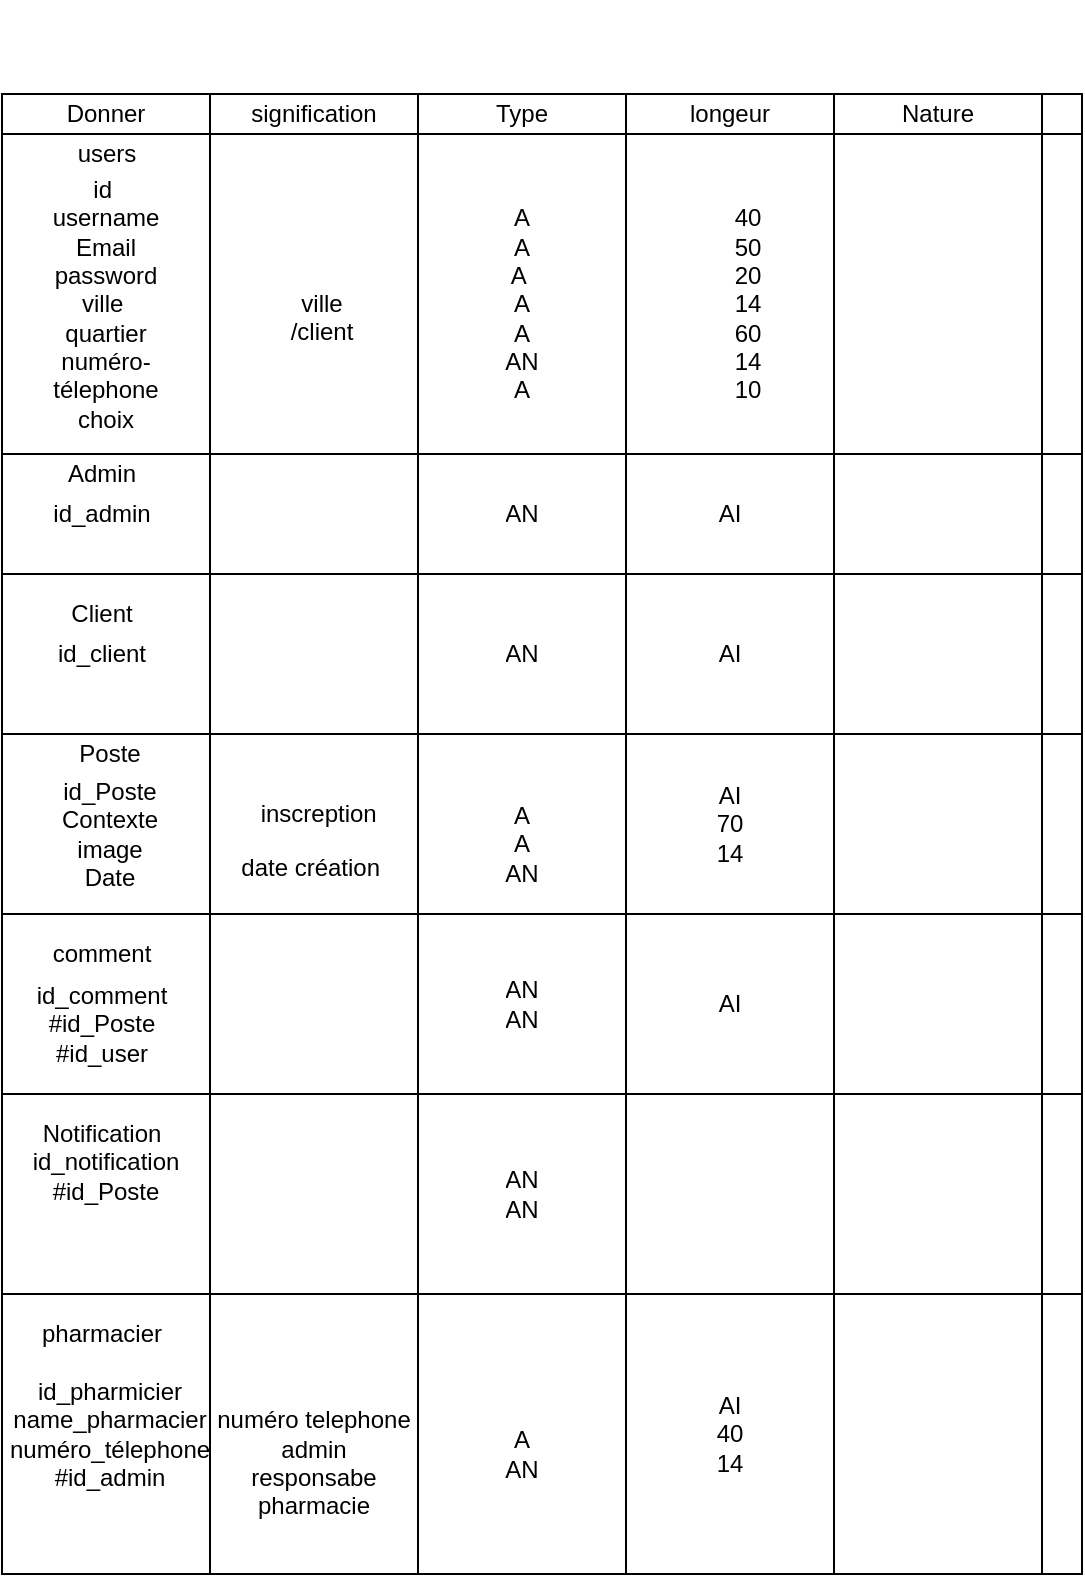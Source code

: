 <mxfile>
    <diagram id="BJwxrMU--mga98uB5J94" name="Page-1">
        <mxGraphModel dx="1056" dy="1622" grid="1" gridSize="10" guides="1" tooltips="1" connect="1" arrows="1" fold="1" page="1" pageScale="1" pageWidth="827" pageHeight="1169" math="0" shadow="0">
            <root>
                <mxCell id="0"/>
                <mxCell id="1" parent="0"/>
                <mxCell id="2" value="" style="shape=table;html=1;whiteSpace=wrap;startSize=0;container=1;collapsible=0;childLayout=tableLayout;" parent="1" vertex="1">
                    <mxGeometry x="40" width="540.0" height="740" as="geometry"/>
                </mxCell>
                <mxCell id="3" value="" style="shape=partialRectangle;html=1;whiteSpace=wrap;collapsible=0;dropTarget=0;pointerEvents=0;fillColor=none;top=0;left=0;bottom=0;right=0;points=[[0,0.5],[1,0.5]];portConstraint=eastwest;" parent="2" vertex="1">
                    <mxGeometry width="540.0" height="20" as="geometry"/>
                </mxCell>
                <mxCell id="70" value="&lt;span&gt;Donner&lt;/span&gt;" style="shape=partialRectangle;html=1;whiteSpace=wrap;connectable=0;overflow=hidden;fillColor=none;top=0;left=0;bottom=0;right=0;" parent="3" vertex="1">
                    <mxGeometry width="104" height="20" as="geometry"/>
                </mxCell>
                <mxCell id="4" value="&lt;span&gt;signification&lt;/span&gt;" style="shape=partialRectangle;html=1;whiteSpace=wrap;connectable=0;overflow=hidden;fillColor=none;top=0;left=0;bottom=0;right=0;" parent="3" vertex="1">
                    <mxGeometry x="104" width="104" height="20" as="geometry"/>
                </mxCell>
                <mxCell id="5" value="&lt;span&gt;Type&lt;/span&gt;" style="shape=partialRectangle;html=1;whiteSpace=wrap;connectable=0;overflow=hidden;fillColor=none;top=0;left=0;bottom=0;right=0;" parent="3" vertex="1">
                    <mxGeometry x="208" width="104" height="20" as="geometry"/>
                </mxCell>
                <mxCell id="6" value="&lt;span&gt;longeur&lt;/span&gt;" style="shape=partialRectangle;html=1;whiteSpace=wrap;connectable=0;overflow=hidden;fillColor=none;top=0;left=0;bottom=0;right=0;" parent="3" vertex="1">
                    <mxGeometry x="312" width="104" height="20" as="geometry"/>
                </mxCell>
                <mxCell id="7" value="&lt;span&gt;Nature&lt;/span&gt;" style="shape=partialRectangle;html=1;whiteSpace=wrap;connectable=0;overflow=hidden;fillColor=none;top=0;left=0;bottom=0;right=0;" parent="3" vertex="1">
                    <mxGeometry x="416" width="104" height="20" as="geometry"/>
                </mxCell>
                <mxCell id="8" value="" style="shape=partialRectangle;html=1;whiteSpace=wrap;connectable=0;overflow=hidden;fillColor=none;top=0;left=0;bottom=0;right=0;" parent="3" vertex="1">
                    <mxGeometry x="520" width="20" height="20" as="geometry"/>
                </mxCell>
                <mxCell id="9" value="" style="shape=partialRectangle;html=1;whiteSpace=wrap;collapsible=0;dropTarget=0;pointerEvents=0;fillColor=none;top=0;left=0;bottom=0;right=0;points=[[0,0.5],[1,0.5]];portConstraint=eastwest;" parent="2" vertex="1">
                    <mxGeometry y="20" width="540.0" height="160" as="geometry"/>
                </mxCell>
                <mxCell id="71" style="shape=partialRectangle;html=1;whiteSpace=wrap;connectable=0;overflow=hidden;fillColor=none;top=0;left=0;bottom=0;right=0;" parent="9" vertex="1">
                    <mxGeometry width="104" height="160" as="geometry"/>
                </mxCell>
                <mxCell id="10" value="" style="shape=partialRectangle;html=1;whiteSpace=wrap;connectable=0;overflow=hidden;fillColor=none;top=0;left=0;bottom=0;right=0;" parent="9" vertex="1">
                    <mxGeometry x="104" width="104" height="160" as="geometry"/>
                </mxCell>
                <mxCell id="11" value="" style="shape=partialRectangle;html=1;whiteSpace=wrap;connectable=0;overflow=hidden;fillColor=none;top=0;left=0;bottom=0;right=0;" parent="9" vertex="1">
                    <mxGeometry x="208" width="104" height="160" as="geometry"/>
                </mxCell>
                <mxCell id="12" value="" style="shape=partialRectangle;html=1;whiteSpace=wrap;connectable=0;overflow=hidden;fillColor=none;top=0;left=0;bottom=0;right=0;" parent="9" vertex="1">
                    <mxGeometry x="312" width="104" height="160" as="geometry"/>
                </mxCell>
                <mxCell id="13" value="" style="shape=partialRectangle;html=1;whiteSpace=wrap;connectable=0;overflow=hidden;fillColor=none;top=0;left=0;bottom=0;right=0;" parent="9" vertex="1">
                    <mxGeometry x="416" width="104" height="160" as="geometry"/>
                </mxCell>
                <mxCell id="14" value="" style="shape=partialRectangle;html=1;whiteSpace=wrap;connectable=0;overflow=hidden;fillColor=none;top=0;left=0;bottom=0;right=0;" parent="9" vertex="1">
                    <mxGeometry x="520" width="20" height="160" as="geometry"/>
                </mxCell>
                <mxCell id="15" value="" style="shape=partialRectangle;html=1;whiteSpace=wrap;collapsible=0;dropTarget=0;pointerEvents=0;fillColor=none;top=0;left=0;bottom=0;right=0;points=[[0,0.5],[1,0.5]];portConstraint=eastwest;" parent="2" vertex="1">
                    <mxGeometry y="180" width="540.0" height="60" as="geometry"/>
                </mxCell>
                <mxCell id="72" style="shape=partialRectangle;html=1;whiteSpace=wrap;connectable=0;overflow=hidden;fillColor=none;top=0;left=0;bottom=0;right=0;" parent="15" vertex="1">
                    <mxGeometry width="104" height="60" as="geometry"/>
                </mxCell>
                <mxCell id="16" value="" style="shape=partialRectangle;html=1;whiteSpace=wrap;connectable=0;overflow=hidden;fillColor=none;top=0;left=0;bottom=0;right=0;" parent="15" vertex="1">
                    <mxGeometry x="104" width="104" height="60" as="geometry"/>
                </mxCell>
                <mxCell id="17" value="AN" style="shape=partialRectangle;html=1;whiteSpace=wrap;connectable=0;overflow=hidden;fillColor=none;top=0;left=0;bottom=0;right=0;" parent="15" vertex="1">
                    <mxGeometry x="208" width="104" height="60" as="geometry"/>
                </mxCell>
                <mxCell id="18" value="AI" style="shape=partialRectangle;html=1;whiteSpace=wrap;connectable=0;overflow=hidden;fillColor=none;top=0;left=0;bottom=0;right=0;" parent="15" vertex="1">
                    <mxGeometry x="312" width="104" height="60" as="geometry"/>
                </mxCell>
                <mxCell id="19" value="" style="shape=partialRectangle;html=1;whiteSpace=wrap;connectable=0;overflow=hidden;fillColor=none;top=0;left=0;bottom=0;right=0;" parent="15" vertex="1">
                    <mxGeometry x="416" width="104" height="60" as="geometry"/>
                </mxCell>
                <mxCell id="20" value="" style="shape=partialRectangle;html=1;whiteSpace=wrap;connectable=0;overflow=hidden;fillColor=none;top=0;left=0;bottom=0;right=0;" parent="15" vertex="1">
                    <mxGeometry x="520" width="20" height="60" as="geometry"/>
                </mxCell>
                <mxCell id="21" value="" style="shape=partialRectangle;html=1;whiteSpace=wrap;collapsible=0;dropTarget=0;pointerEvents=0;fillColor=none;top=0;left=0;bottom=0;right=0;points=[[0,0.5],[1,0.5]];portConstraint=eastwest;" parent="2" vertex="1">
                    <mxGeometry y="240" width="540.0" height="80" as="geometry"/>
                </mxCell>
                <mxCell id="73" style="shape=partialRectangle;html=1;whiteSpace=wrap;connectable=0;overflow=hidden;fillColor=none;top=0;left=0;bottom=0;right=0;" parent="21" vertex="1">
                    <mxGeometry width="104" height="80" as="geometry"/>
                </mxCell>
                <mxCell id="22" value="" style="shape=partialRectangle;html=1;whiteSpace=wrap;connectable=0;overflow=hidden;fillColor=none;top=0;left=0;bottom=0;right=0;" parent="21" vertex="1">
                    <mxGeometry x="104" width="104" height="80" as="geometry"/>
                </mxCell>
                <mxCell id="23" value="AN" style="shape=partialRectangle;html=1;whiteSpace=wrap;connectable=0;overflow=hidden;fillColor=none;top=0;left=0;bottom=0;right=0;" parent="21" vertex="1">
                    <mxGeometry x="208" width="104" height="80" as="geometry"/>
                </mxCell>
                <mxCell id="24" value="AI" style="shape=partialRectangle;html=1;whiteSpace=wrap;connectable=0;overflow=hidden;fillColor=none;top=0;left=0;bottom=0;right=0;" parent="21" vertex="1">
                    <mxGeometry x="312" width="104" height="80" as="geometry"/>
                </mxCell>
                <mxCell id="25" value="" style="shape=partialRectangle;html=1;whiteSpace=wrap;connectable=0;overflow=hidden;fillColor=none;top=0;left=0;bottom=0;right=0;" parent="21" vertex="1">
                    <mxGeometry x="416" width="104" height="80" as="geometry"/>
                </mxCell>
                <mxCell id="26" value="" style="shape=partialRectangle;html=1;whiteSpace=wrap;connectable=0;overflow=hidden;fillColor=none;top=0;left=0;bottom=0;right=0;" parent="21" vertex="1">
                    <mxGeometry x="520" width="20" height="80" as="geometry"/>
                </mxCell>
                <mxCell id="27" value="" style="shape=partialRectangle;html=1;whiteSpace=wrap;collapsible=0;dropTarget=0;pointerEvents=0;fillColor=none;top=0;left=0;bottom=0;right=0;points=[[0,0.5],[1,0.5]];portConstraint=eastwest;" parent="2" vertex="1">
                    <mxGeometry y="320" width="540.0" height="90" as="geometry"/>
                </mxCell>
                <mxCell id="74" style="shape=partialRectangle;html=1;whiteSpace=wrap;connectable=0;overflow=hidden;fillColor=none;top=0;left=0;bottom=0;right=0;" parent="27" vertex="1">
                    <mxGeometry width="104" height="90" as="geometry"/>
                </mxCell>
                <mxCell id="28" value="&lt;br&gt;&lt;br&gt;&lt;br&gt;date création&amp;nbsp;" style="shape=partialRectangle;html=1;whiteSpace=wrap;connectable=0;overflow=hidden;fillColor=none;top=0;left=0;bottom=0;right=0;" parent="27" vertex="1">
                    <mxGeometry x="104" width="104" height="90" as="geometry"/>
                </mxCell>
                <mxCell id="29" value="" style="shape=partialRectangle;html=1;whiteSpace=wrap;connectable=0;overflow=hidden;fillColor=none;top=0;left=0;bottom=0;right=0;" parent="27" vertex="1">
                    <mxGeometry x="208" width="104" height="90" as="geometry"/>
                </mxCell>
                <mxCell id="30" value="AI&lt;br&gt;70&lt;br&gt;14" style="shape=partialRectangle;html=1;whiteSpace=wrap;connectable=0;overflow=hidden;fillColor=none;top=0;left=0;bottom=0;right=0;" parent="27" vertex="1">
                    <mxGeometry x="312" width="104" height="90" as="geometry"/>
                </mxCell>
                <mxCell id="31" value="" style="shape=partialRectangle;html=1;whiteSpace=wrap;connectable=0;overflow=hidden;fillColor=none;top=0;left=0;bottom=0;right=0;" parent="27" vertex="1">
                    <mxGeometry x="416" width="104" height="90" as="geometry"/>
                </mxCell>
                <mxCell id="32" value="" style="shape=partialRectangle;html=1;whiteSpace=wrap;connectable=0;overflow=hidden;fillColor=none;top=0;left=0;bottom=0;right=0;" parent="27" vertex="1">
                    <mxGeometry x="520" width="20" height="90" as="geometry"/>
                </mxCell>
                <mxCell id="33" value="" style="shape=partialRectangle;html=1;whiteSpace=wrap;collapsible=0;dropTarget=0;pointerEvents=0;fillColor=none;top=0;left=0;bottom=0;right=0;points=[[0,0.5],[1,0.5]];portConstraint=eastwest;" parent="2" vertex="1">
                    <mxGeometry y="410" width="540.0" height="90" as="geometry"/>
                </mxCell>
                <mxCell id="75" style="shape=partialRectangle;html=1;whiteSpace=wrap;connectable=0;overflow=hidden;fillColor=none;top=0;left=0;bottom=0;right=0;" parent="33" vertex="1">
                    <mxGeometry width="104" height="90" as="geometry"/>
                </mxCell>
                <mxCell id="34" value="" style="shape=partialRectangle;html=1;whiteSpace=wrap;connectable=0;overflow=hidden;fillColor=none;top=0;left=0;bottom=0;right=0;" parent="33" vertex="1">
                    <mxGeometry x="104" width="104" height="90" as="geometry"/>
                </mxCell>
                <mxCell id="35" value="AN&lt;br&gt;AN" style="shape=partialRectangle;html=1;whiteSpace=wrap;connectable=0;overflow=hidden;fillColor=none;top=0;left=0;bottom=0;right=0;" parent="33" vertex="1">
                    <mxGeometry x="208" width="104" height="90" as="geometry"/>
                </mxCell>
                <mxCell id="36" value="AI" style="shape=partialRectangle;html=1;whiteSpace=wrap;connectable=0;overflow=hidden;fillColor=none;top=0;left=0;bottom=0;right=0;" parent="33" vertex="1">
                    <mxGeometry x="312" width="104" height="90" as="geometry"/>
                </mxCell>
                <mxCell id="37" value="" style="shape=partialRectangle;html=1;whiteSpace=wrap;connectable=0;overflow=hidden;fillColor=none;top=0;left=0;bottom=0;right=0;" parent="33" vertex="1">
                    <mxGeometry x="416" width="104" height="90" as="geometry"/>
                </mxCell>
                <mxCell id="38" value="" style="shape=partialRectangle;html=1;whiteSpace=wrap;connectable=0;overflow=hidden;fillColor=none;top=0;left=0;bottom=0;right=0;" parent="33" vertex="1">
                    <mxGeometry x="520" width="20" height="90" as="geometry"/>
                </mxCell>
                <mxCell id="39" value="" style="shape=partialRectangle;html=1;whiteSpace=wrap;collapsible=0;dropTarget=0;pointerEvents=0;fillColor=none;top=0;left=0;bottom=0;right=0;points=[[0,0.5],[1,0.5]];portConstraint=eastwest;" parent="2" vertex="1">
                    <mxGeometry y="500" width="540.0" height="100" as="geometry"/>
                </mxCell>
                <mxCell id="76" style="shape=partialRectangle;html=1;whiteSpace=wrap;connectable=0;overflow=hidden;fillColor=none;top=0;left=0;bottom=0;right=0;" parent="39" vertex="1">
                    <mxGeometry width="104" height="100" as="geometry"/>
                </mxCell>
                <mxCell id="40" value="" style="shape=partialRectangle;html=1;whiteSpace=wrap;connectable=0;overflow=hidden;fillColor=none;top=0;left=0;bottom=0;right=0;" parent="39" vertex="1">
                    <mxGeometry x="104" width="104" height="100" as="geometry"/>
                </mxCell>
                <mxCell id="41" value="AN&lt;br&gt;AN" style="shape=partialRectangle;html=1;whiteSpace=wrap;connectable=0;overflow=hidden;fillColor=none;top=0;left=0;bottom=0;right=0;" parent="39" vertex="1">
                    <mxGeometry x="208" width="104" height="100" as="geometry"/>
                </mxCell>
                <mxCell id="42" value="" style="shape=partialRectangle;html=1;whiteSpace=wrap;connectable=0;overflow=hidden;fillColor=none;top=0;left=0;bottom=0;right=0;" parent="39" vertex="1">
                    <mxGeometry x="312" width="104" height="100" as="geometry"/>
                </mxCell>
                <mxCell id="43" value="" style="shape=partialRectangle;html=1;whiteSpace=wrap;connectable=0;overflow=hidden;fillColor=none;top=0;left=0;bottom=0;right=0;" parent="39" vertex="1">
                    <mxGeometry x="416" width="104" height="100" as="geometry"/>
                </mxCell>
                <mxCell id="44" value="" style="shape=partialRectangle;html=1;whiteSpace=wrap;connectable=0;overflow=hidden;fillColor=none;top=0;left=0;bottom=0;right=0;" parent="39" vertex="1">
                    <mxGeometry x="520" width="20" height="100" as="geometry"/>
                </mxCell>
                <mxCell id="45" value="" style="shape=partialRectangle;html=1;whiteSpace=wrap;collapsible=0;dropTarget=0;pointerEvents=0;fillColor=none;top=0;left=0;bottom=0;right=0;points=[[0,0.5],[1,0.5]];portConstraint=eastwest;" parent="2" vertex="1">
                    <mxGeometry y="600" width="540.0" height="140" as="geometry"/>
                </mxCell>
                <mxCell id="77" style="shape=partialRectangle;html=1;whiteSpace=wrap;connectable=0;overflow=hidden;fillColor=none;top=0;left=0;bottom=0;right=0;" parent="45" vertex="1">
                    <mxGeometry width="104" height="140" as="geometry"/>
                </mxCell>
                <mxCell id="46" value="&lt;br&gt;&lt;br&gt;numéro telephone admin&lt;br&gt;responsabe pharmacie" style="shape=partialRectangle;html=1;whiteSpace=wrap;connectable=0;overflow=hidden;fillColor=none;top=0;left=0;bottom=0;right=0;" parent="45" vertex="1">
                    <mxGeometry x="104" width="104" height="140" as="geometry"/>
                </mxCell>
                <mxCell id="47" value="" style="shape=partialRectangle;html=1;whiteSpace=wrap;connectable=0;overflow=hidden;fillColor=none;top=0;left=0;bottom=0;right=0;" parent="45" vertex="1">
                    <mxGeometry x="208" width="104" height="140" as="geometry"/>
                </mxCell>
                <mxCell id="48" value="AI&lt;br&gt;40&lt;br&gt;14" style="shape=partialRectangle;html=1;whiteSpace=wrap;connectable=0;overflow=hidden;fillColor=none;top=0;left=0;bottom=0;right=0;" parent="45" vertex="1">
                    <mxGeometry x="312" width="104" height="140" as="geometry"/>
                </mxCell>
                <mxCell id="49" value="" style="shape=partialRectangle;html=1;whiteSpace=wrap;connectable=0;overflow=hidden;fillColor=none;top=0;left=0;bottom=0;right=0;" parent="45" vertex="1">
                    <mxGeometry x="416" width="104" height="140" as="geometry"/>
                </mxCell>
                <mxCell id="50" value="" style="shape=partialRectangle;html=1;whiteSpace=wrap;connectable=0;overflow=hidden;fillColor=none;top=0;left=0;bottom=0;right=0;" parent="45" vertex="1">
                    <mxGeometry x="520" width="20" height="140" as="geometry"/>
                </mxCell>
                <mxCell id="52" value="users" style="text;html=1;align=center;verticalAlign=middle;resizable=0;points=[];autosize=1;strokeColor=none;" parent="1" vertex="1">
                    <mxGeometry x="72" y="20" width="40" height="20" as="geometry"/>
                </mxCell>
                <mxCell id="53" value="id&amp;nbsp;&lt;br&gt;username&lt;br&gt;Email&lt;br&gt;password&lt;br&gt;ville&amp;nbsp;&lt;br&gt;quartier&lt;br&gt;numéro-télephone&lt;br&gt;choix" style="text;html=1;strokeColor=none;fillColor=none;align=center;verticalAlign=middle;whiteSpace=wrap;rounded=0;" parent="1" vertex="1">
                    <mxGeometry x="72" y="50" width="40" height="110" as="geometry"/>
                </mxCell>
                <mxCell id="54" value="Admin" style="text;html=1;strokeColor=none;fillColor=none;align=center;verticalAlign=middle;whiteSpace=wrap;rounded=0;" parent="1" vertex="1">
                    <mxGeometry x="70" y="180" width="40" height="20" as="geometry"/>
                </mxCell>
                <mxCell id="55" value="id_admin" style="text;html=1;strokeColor=none;fillColor=none;align=center;verticalAlign=middle;whiteSpace=wrap;rounded=0;" parent="1" vertex="1">
                    <mxGeometry x="70" y="200" width="40" height="20" as="geometry"/>
                </mxCell>
                <mxCell id="56" value="Client" style="text;html=1;strokeColor=none;fillColor=none;align=center;verticalAlign=middle;whiteSpace=wrap;rounded=0;" parent="1" vertex="1">
                    <mxGeometry x="70" y="250" width="40" height="20" as="geometry"/>
                </mxCell>
                <mxCell id="57" value="id_client" style="text;html=1;strokeColor=none;fillColor=none;align=center;verticalAlign=middle;whiteSpace=wrap;rounded=0;" parent="1" vertex="1">
                    <mxGeometry x="70" y="270" width="40" height="20" as="geometry"/>
                </mxCell>
                <mxCell id="58" value="Poste" style="text;html=1;strokeColor=none;fillColor=none;align=center;verticalAlign=middle;whiteSpace=wrap;rounded=0;" parent="1" vertex="1">
                    <mxGeometry x="74" y="320" width="40" height="20" as="geometry"/>
                </mxCell>
                <mxCell id="59" value="id_Poste&lt;br&gt;Contexte&lt;br&gt;image&lt;br&gt;Date" style="text;html=1;strokeColor=none;fillColor=none;align=center;verticalAlign=middle;whiteSpace=wrap;rounded=0;" parent="1" vertex="1">
                    <mxGeometry x="74" y="360" width="40" height="20" as="geometry"/>
                </mxCell>
                <mxCell id="61" value="comment" style="text;html=1;strokeColor=none;fillColor=none;align=center;verticalAlign=middle;whiteSpace=wrap;rounded=0;" parent="1" vertex="1">
                    <mxGeometry x="70" y="420" width="40" height="20" as="geometry"/>
                </mxCell>
                <mxCell id="63" value="id_comment&lt;br&gt;#id_Poste&lt;br&gt;#id_user" style="text;html=1;strokeColor=none;fillColor=none;align=center;verticalAlign=middle;whiteSpace=wrap;rounded=0;" parent="1" vertex="1">
                    <mxGeometry x="70" y="440" width="40" height="50" as="geometry"/>
                </mxCell>
                <mxCell id="64" value="&lt;br&gt;id_notification&lt;br&gt;#id_Poste" style="text;html=1;strokeColor=none;fillColor=none;align=center;verticalAlign=middle;whiteSpace=wrap;rounded=0;" parent="1" vertex="1">
                    <mxGeometry x="70" y="520" width="44" height="27" as="geometry"/>
                </mxCell>
                <mxCell id="65" value="Notification" style="text;html=1;strokeColor=none;fillColor=none;align=center;verticalAlign=middle;whiteSpace=wrap;rounded=0;" parent="1" vertex="1">
                    <mxGeometry x="70" y="510" width="40" height="20" as="geometry"/>
                </mxCell>
                <mxCell id="68" value="pharmacier" style="text;html=1;strokeColor=none;fillColor=none;align=center;verticalAlign=middle;whiteSpace=wrap;rounded=0;" parent="1" vertex="1">
                    <mxGeometry x="70" y="610" width="40" height="20" as="geometry"/>
                </mxCell>
                <mxCell id="69" value="id_pharmicier&lt;br&gt;name_pharmacier&lt;br&gt;numéro_télephone&lt;br&gt;#id_admin" style="text;html=1;strokeColor=none;fillColor=none;align=center;verticalAlign=middle;whiteSpace=wrap;rounded=0;" parent="1" vertex="1">
                    <mxGeometry x="74" y="660" width="40" height="20" as="geometry"/>
                </mxCell>
                <mxCell id="78" value="&lt;br&gt;&lt;br&gt;&lt;br&gt;&lt;br&gt;&lt;br&gt;&lt;br&gt;&lt;br&gt;&lt;br&gt;&lt;br&gt;&lt;br&gt;ville /client&lt;br&gt;" style="text;html=1;strokeColor=none;fillColor=none;align=center;verticalAlign=middle;whiteSpace=wrap;rounded=0;" vertex="1" parent="1">
                    <mxGeometry x="180" y="30" width="40" height="20" as="geometry"/>
                </mxCell>
                <mxCell id="84" value="inscreption&amp;nbsp;&lt;br&gt;" style="text;html=1;strokeColor=none;fillColor=none;align=center;verticalAlign=middle;whiteSpace=wrap;rounded=0;" vertex="1" parent="1">
                    <mxGeometry x="180" y="350" width="40" height="20" as="geometry"/>
                </mxCell>
                <mxCell id="87" value="A&lt;br&gt;A&lt;br&gt;A&amp;nbsp;&lt;br&gt;A&lt;br&gt;A&lt;br&gt;AN&lt;br&gt;A" style="text;html=1;strokeColor=none;fillColor=none;align=center;verticalAlign=middle;whiteSpace=wrap;rounded=0;" vertex="1" parent="1">
                    <mxGeometry x="280" y="42.5" width="40" height="125" as="geometry"/>
                </mxCell>
                <mxCell id="89" value="A&lt;br&gt;A&lt;br&gt;AN" style="text;html=1;strokeColor=none;fillColor=none;align=center;verticalAlign=middle;whiteSpace=wrap;rounded=0;" vertex="1" parent="1">
                    <mxGeometry x="280" y="350" width="40" height="50" as="geometry"/>
                </mxCell>
                <mxCell id="92" value="A&lt;br&gt;AN" style="text;html=1;strokeColor=none;fillColor=none;align=center;verticalAlign=middle;whiteSpace=wrap;rounded=0;" vertex="1" parent="1">
                    <mxGeometry x="280" y="650" width="40" height="60" as="geometry"/>
                </mxCell>
                <mxCell id="93" value="40&lt;br&gt;50&lt;br&gt;20&lt;br&gt;14&lt;br&gt;60&lt;br&gt;14&lt;br&gt;10" style="text;html=1;strokeColor=none;fillColor=none;align=center;verticalAlign=middle;whiteSpace=wrap;rounded=0;" vertex="1" parent="1">
                    <mxGeometry x="393" y="95" width="40" height="20" as="geometry"/>
                </mxCell>
            </root>
        </mxGraphModel>
    </diagram>
</mxfile>